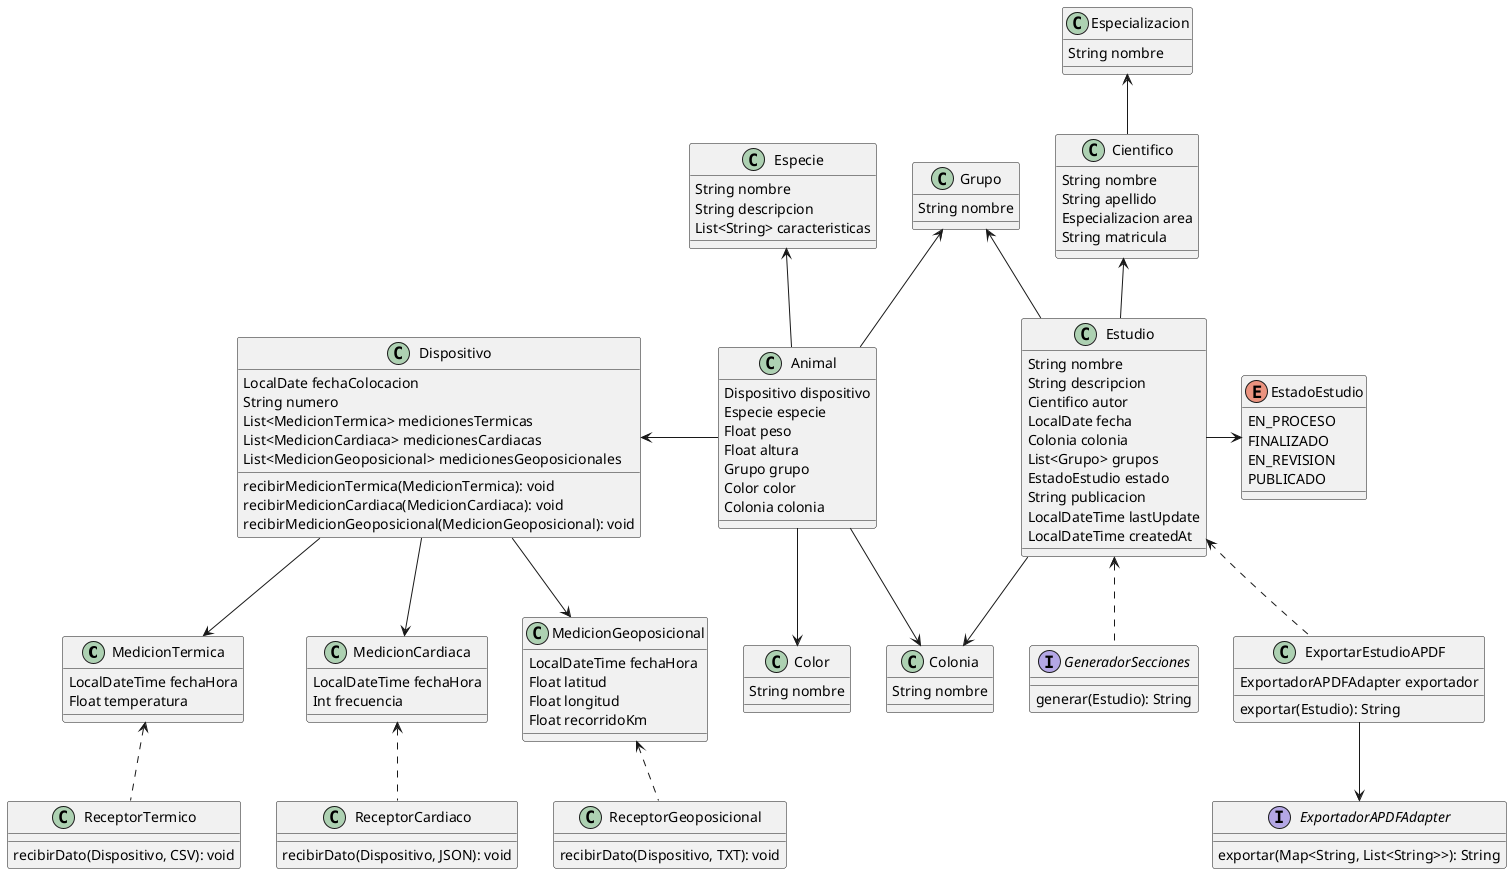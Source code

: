 @startuml
'https://plantuml.com/class-diagram

class MedicionTermica {
    LocalDateTime fechaHora
    Float temperatura
}

class MedicionCardiaca {
    LocalDateTime fechaHora
    Int frecuencia
}

class MedicionGeoposicional {
    LocalDateTime fechaHora
    Float latitud
    Float longitud
    Float recorridoKm
}

class Dispositivo {
    LocalDate fechaColocacion
    String numero
    List<MedicionTermica> medicionesTermicas
    List<MedicionCardiaca> medicionesCardiacas
    List<MedicionGeoposicional> medicionesGeoposicionales
    recibirMedicionTermica(MedicionTermica): void
    recibirMedicionCardiaca(MedicionCardiaca): void
    recibirMedicionGeoposicional(MedicionGeoposicional): void
}

class ReceptorTermico {
    recibirDato(Dispositivo, CSV): void
}

class ReceptorCardiaco {
    recibirDato(Dispositivo, JSON): void
}

class ReceptorGeoposicional {
    recibirDato(Dispositivo, TXT): void
}

class Animal {
    Dispositivo dispositivo
    Especie especie
    Float peso
    Float altura
    Grupo grupo
    Color color
    Colonia colonia
}

class Especie {
    String nombre
    String descripcion
    List<String> caracteristicas
}

class Grupo {
    String nombre
}

class Color {
    String nombre
}

class Cientifico {
    String nombre
    String apellido
    Especializacion area
    String matricula
}

class Especializacion {
    String nombre
}

class Estudio {
    String nombre
    String descripcion
    Cientifico autor
    LocalDate fecha
    Colonia colonia
    List<Grupo> grupos
    EstadoEstudio estado
    String publicacion
    LocalDateTime lastUpdate
    LocalDateTime createdAt
}

class Colonia {
    String nombre
}

enum EstadoEstudio {
    EN_PROCESO
    FINALIZADO
    EN_REVISION
    PUBLICADO
}

interface GeneradorSecciones {
    generar(Estudio): String
}

class ExportarEstudioAPDF {
    ExportadorAPDFAdapter exportador
    exportar(Estudio): String
}

interface ExportadorAPDFAdapter {
    exportar(Map<String, List<String>>): String
}

Dispositivo --> MedicionTermica
Dispositivo --> MedicionCardiaca
Dispositivo --> MedicionGeoposicional
MedicionTermica <.. ReceptorTermico
MedicionCardiaca <.. ReceptorCardiaco
MedicionGeoposicional <.. ReceptorGeoposicional
Dispositivo <- Animal
Especie <-- Animal
Grupo <-- Animal
Animal --> Color
Animal --> Colonia
Estudio --> Colonia
Grupo <-- Estudio
Cientifico <-- Estudio
Estudio <.. ExportarEstudioAPDF
Especializacion <-- Cientifico
Estudio -> EstadoEstudio
Estudio <.. GeneradorSecciones
ExportarEstudioAPDF --> ExportadorAPDFAdapter

@enduml